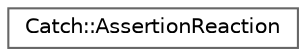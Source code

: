 digraph "Graphical Class Hierarchy"
{
 // LATEX_PDF_SIZE
  bgcolor="transparent";
  edge [fontname=Helvetica,fontsize=10,labelfontname=Helvetica,labelfontsize=10];
  node [fontname=Helvetica,fontsize=10,shape=box,height=0.2,width=0.4];
  rankdir="LR";
  Node0 [label="Catch::AssertionReaction",height=0.2,width=0.4,color="grey40", fillcolor="white", style="filled",URL="$struct_catch_1_1_assertion_reaction.html",tooltip=" "];
}
